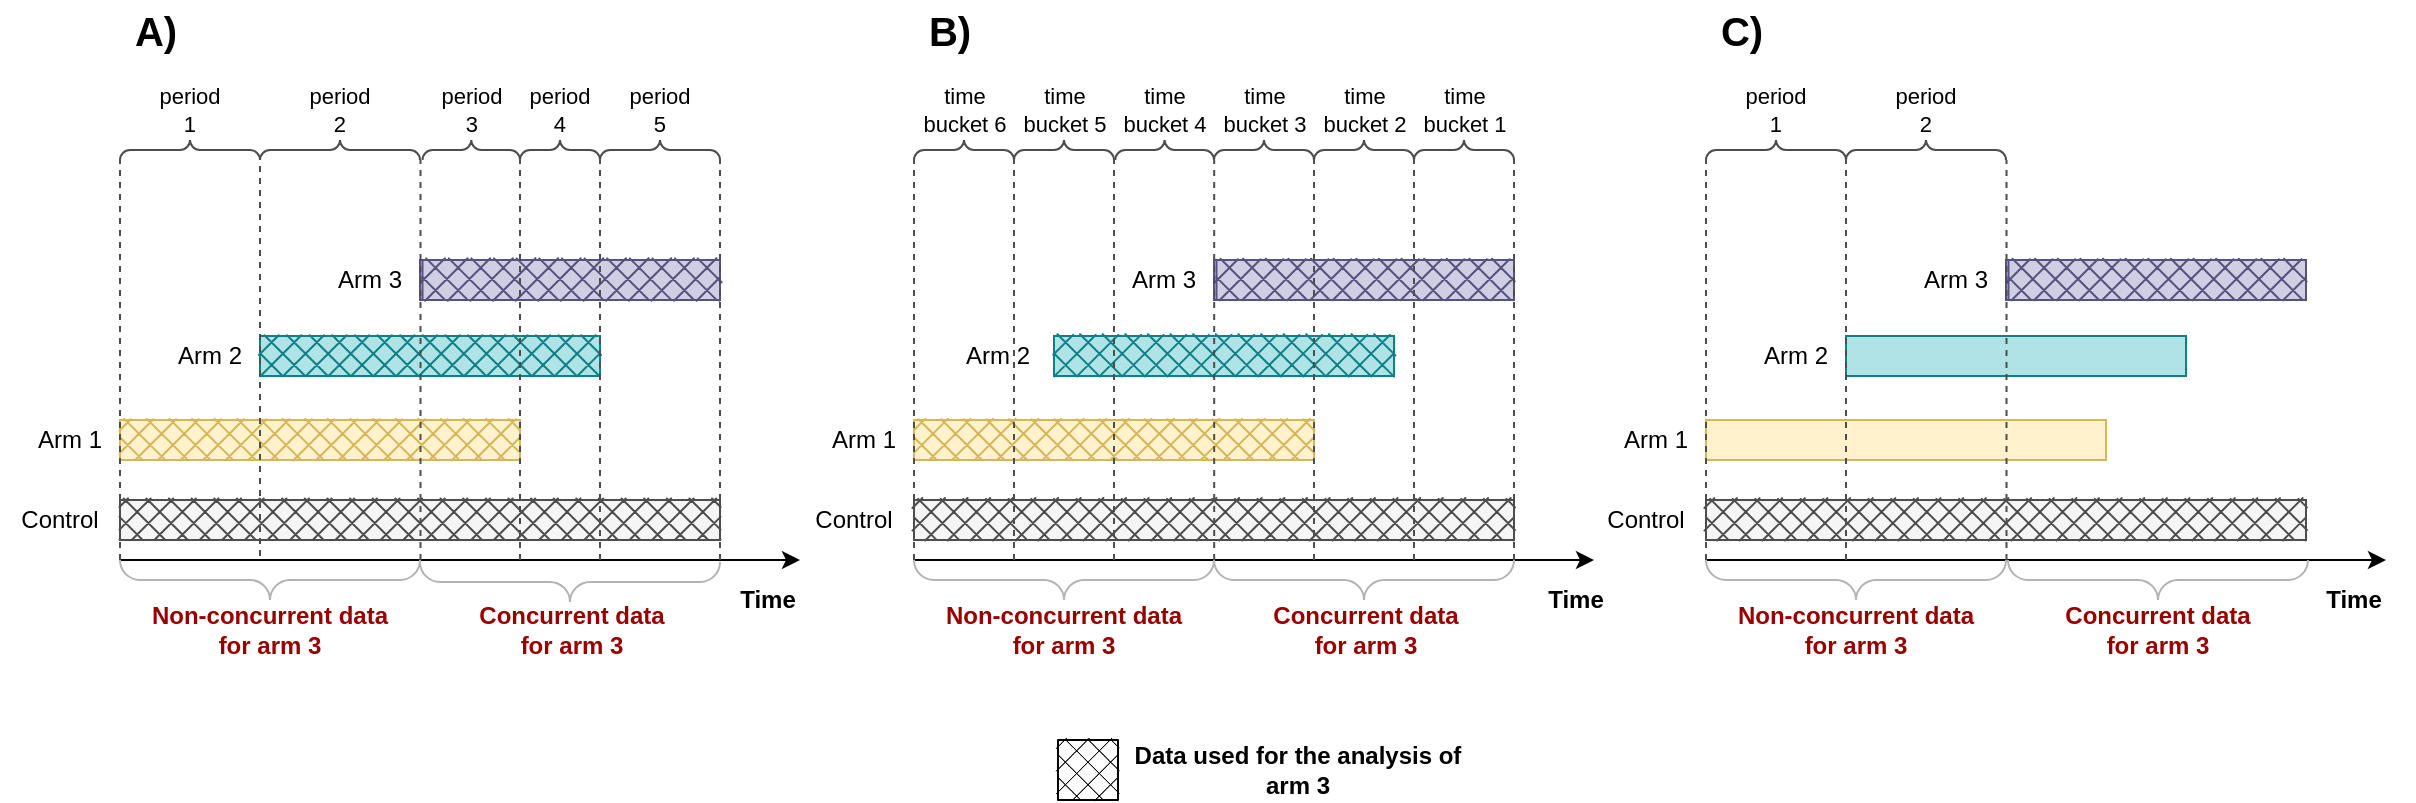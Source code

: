 <mxfile version="22.1.21" type="device">
  <diagram name="Seite-1" id="Pbf81rPbr8IXg5EnhKvV">
    <mxGraphModel dx="691" dy="380" grid="1" gridSize="10" guides="1" tooltips="1" connect="1" arrows="1" fold="1" page="1" pageScale="1" pageWidth="827" pageHeight="1169" math="0" shadow="0">
      <root>
        <mxCell id="0" />
        <mxCell id="1" parent="0" />
        <mxCell id="Y2xVMp4MkkQPzRskuGpE-1" value="" style="endArrow=classic;html=1;rounded=0;strokeColor=#000000;" parent="1" edge="1">
          <mxGeometry width="50" height="50" relative="1" as="geometry">
            <mxPoint x="80" y="680" as="sourcePoint" />
            <mxPoint x="420" y="680" as="targetPoint" />
          </mxGeometry>
        </mxCell>
        <mxCell id="Y2xVMp4MkkQPzRskuGpE-2" value="&lt;font&gt;&lt;b&gt;Time&lt;/b&gt;&lt;/font&gt;" style="text;html=1;strokeColor=none;fillColor=none;align=center;verticalAlign=middle;whiteSpace=wrap;rounded=0;fontColor=#000000;" parent="1" vertex="1">
          <mxGeometry x="374" y="690" width="60" height="20" as="geometry" />
        </mxCell>
        <mxCell id="Y2xVMp4MkkQPzRskuGpE-3" value="" style="rounded=0;whiteSpace=wrap;html=1;fontColor=#333333;fillColor=#f5f5f5;strokeColor=#666666;" parent="1" vertex="1">
          <mxGeometry x="80" y="650" width="300" height="20" as="geometry" />
        </mxCell>
        <mxCell id="Y2xVMp4MkkQPzRskuGpE-6" value="" style="rounded=0;whiteSpace=wrap;html=1;strokeWidth=1;fillWeight=1;hachureGap=8;hachureAngle=45;fillColor=#4D4D4D;sketch=1;shadow=0;fontColor=#111D4F;strokeColor=#4D4D4D;sketchStyle=rough;resizeWidth=0;allowArrows=1;imageAspect=1;jiggle=0;fillStyle=cross-hatch;" parent="1" vertex="1">
          <mxGeometry x="80" y="650" width="300" height="20" as="geometry" />
        </mxCell>
        <mxCell id="Y2xVMp4MkkQPzRskuGpE-7" value="" style="rounded=0;whiteSpace=wrap;html=1;shadow=0;sketch=0;fillColor=#fff2cc;strokeColor=#d6b656;" parent="1" vertex="1">
          <mxGeometry x="80" y="610" width="200" height="20" as="geometry" />
        </mxCell>
        <mxCell id="Y2xVMp4MkkQPzRskuGpE-9" value="" style="rounded=0;whiteSpace=wrap;html=1;shadow=0;sketch=0;fillColor=#b0e3e6;strokeColor=#0e8088;" parent="1" vertex="1">
          <mxGeometry x="150" y="568" width="170" height="20" as="geometry" />
        </mxCell>
        <mxCell id="Y2xVMp4MkkQPzRskuGpE-11" value="" style="rounded=0;whiteSpace=wrap;html=1;shadow=0;sketch=0;fillColor=#d0cee2;strokeColor=#56517e;" parent="1" vertex="1">
          <mxGeometry x="230" y="530" width="150" height="20" as="geometry" />
        </mxCell>
        <mxCell id="Y2xVMp4MkkQPzRskuGpE-13" value="" style="rounded=0;whiteSpace=wrap;html=1;strokeWidth=1;fillWeight=1;hachureGap=8;hachureAngle=45;fillColor=#56517E;sketch=1;shadow=0;strokeColor=#56517E;fontColor=#111D4F;fillStyle=cross-hatch;jiggle=0;" parent="1" vertex="1">
          <mxGeometry x="231.25" y="530" width="148.75" height="20" as="geometry" />
        </mxCell>
        <mxCell id="Y2xVMp4MkkQPzRskuGpE-14" value="Control" style="text;html=1;strokeColor=none;fillColor=none;align=center;verticalAlign=middle;whiteSpace=wrap;rounded=0;fontColor=#000000;" parent="1" vertex="1">
          <mxGeometry x="20" y="645" width="60" height="30" as="geometry" />
        </mxCell>
        <mxCell id="Y2xVMp4MkkQPzRskuGpE-15" value="Arm 1" style="text;html=1;strokeColor=none;fillColor=none;align=center;verticalAlign=middle;whiteSpace=wrap;rounded=0;fontColor=#000000;" parent="1" vertex="1">
          <mxGeometry x="30" y="605" width="50" height="30" as="geometry" />
        </mxCell>
        <mxCell id="Y2xVMp4MkkQPzRskuGpE-16" value="Arm 2" style="text;html=1;strokeColor=none;fillColor=none;align=center;verticalAlign=middle;whiteSpace=wrap;rounded=0;fontColor=#000000;" parent="1" vertex="1">
          <mxGeometry x="100" y="563" width="50" height="30" as="geometry" />
        </mxCell>
        <mxCell id="Y2xVMp4MkkQPzRskuGpE-17" value="Arm 3" style="text;html=1;strokeColor=none;fillColor=none;align=center;verticalAlign=middle;whiteSpace=wrap;rounded=0;fontColor=#000000;" parent="1" vertex="1">
          <mxGeometry x="180" y="525" width="50" height="30" as="geometry" />
        </mxCell>
        <mxCell id="Y2xVMp4MkkQPzRskuGpE-22" value="" style="verticalLabelPosition=bottom;shadow=0;dashed=0;align=center;html=1;verticalAlign=top;strokeWidth=1;shape=mxgraph.mockup.markup.curlyBrace;strokeColor=#4D4D4D;rounded=0;fontColor=#4D4D4D;fillColor=#4D4D4D;" parent="1" vertex="1">
          <mxGeometry x="80" y="470" width="70" height="10" as="geometry" />
        </mxCell>
        <mxCell id="Y2xVMp4MkkQPzRskuGpE-23" value="" style="verticalLabelPosition=bottom;shadow=0;dashed=0;align=center;html=1;verticalAlign=top;strokeWidth=1;shape=mxgraph.mockup.markup.curlyBrace;strokeColor=#4D4D4D;rounded=0;fontColor=#4D4D4D;fillColor=#4D4D4D;" parent="1" vertex="1">
          <mxGeometry x="150" y="470" width="80" height="10" as="geometry" />
        </mxCell>
        <mxCell id="Y2xVMp4MkkQPzRskuGpE-24" value="" style="verticalLabelPosition=bottom;shadow=0;dashed=0;align=center;html=1;verticalAlign=top;strokeWidth=1;shape=mxgraph.mockup.markup.curlyBrace;strokeColor=#4D4D4D;rounded=0;fontColor=#4D4D4D;fillColor=#4D4D4D;" parent="1" vertex="1">
          <mxGeometry x="231.25" y="470" width="48.75" height="10" as="geometry" />
        </mxCell>
        <mxCell id="Y2xVMp4MkkQPzRskuGpE-25" value="" style="verticalLabelPosition=bottom;shadow=0;dashed=0;align=center;html=1;verticalAlign=top;strokeWidth=1;shape=mxgraph.mockup.markup.curlyBrace;strokeColor=#4D4D4D;rounded=0;fontColor=#4D4D4D;fillColor=#4D4D4D;" parent="1" vertex="1">
          <mxGeometry x="280" y="470" width="40" height="10" as="geometry" />
        </mxCell>
        <mxCell id="Y2xVMp4MkkQPzRskuGpE-26" value="" style="verticalLabelPosition=bottom;shadow=0;dashed=0;align=center;html=1;verticalAlign=top;strokeWidth=1;shape=mxgraph.mockup.markup.curlyBrace;strokeColor=#4D4D4D;rounded=0;fontColor=#4D4D4D;fillColor=#4D4D4D;" parent="1" vertex="1">
          <mxGeometry x="320" y="470" width="60" height="10" as="geometry" />
        </mxCell>
        <mxCell id="Y2xVMp4MkkQPzRskuGpE-29" value="period&lt;br&gt;1" style="text;html=1;strokeColor=none;fillColor=none;align=center;verticalAlign=middle;whiteSpace=wrap;rounded=0;fontColor=#000000;fontSize=11;" parent="1" vertex="1">
          <mxGeometry x="85" y="440" width="60" height="30" as="geometry" />
        </mxCell>
        <mxCell id="Y2xVMp4MkkQPzRskuGpE-30" value="period&lt;br&gt;2" style="text;html=1;strokeColor=none;fillColor=none;align=center;verticalAlign=middle;whiteSpace=wrap;rounded=0;fontColor=#000000;fontSize=11;" parent="1" vertex="1">
          <mxGeometry x="160" y="440" width="60" height="30" as="geometry" />
        </mxCell>
        <mxCell id="Y2xVMp4MkkQPzRskuGpE-31" value="period&lt;br&gt;3" style="text;html=1;strokeColor=none;fillColor=none;align=center;verticalAlign=middle;whiteSpace=wrap;rounded=0;fontColor=#000000;fontSize=11;" parent="1" vertex="1">
          <mxGeometry x="225.63" y="440" width="60" height="30" as="geometry" />
        </mxCell>
        <mxCell id="Y2xVMp4MkkQPzRskuGpE-32" value="period&lt;br&gt;4" style="text;html=1;strokeColor=none;fillColor=none;align=center;verticalAlign=middle;whiteSpace=wrap;rounded=0;fontColor=#000000;fontSize=11;" parent="1" vertex="1">
          <mxGeometry x="270" y="440" width="60" height="30" as="geometry" />
        </mxCell>
        <mxCell id="Y2xVMp4MkkQPzRskuGpE-33" value="period&lt;br&gt;5" style="text;html=1;strokeColor=none;fillColor=none;align=center;verticalAlign=middle;whiteSpace=wrap;rounded=0;fontColor=#000000;fontSize=11;" parent="1" vertex="1">
          <mxGeometry x="320" y="440" width="60" height="30" as="geometry" />
        </mxCell>
        <mxCell id="Y2xVMp4MkkQPzRskuGpE-36" value="" style="verticalLabelPosition=bottom;shadow=0;dashed=0;align=center;html=1;verticalAlign=top;strokeWidth=1;shape=mxgraph.mockup.markup.curlyBrace;strokeColor=#B3B3B3;rounded=0;sketch=0;fontSize=11;fontColor=#CCCCCC;fillColor=#CCCCCC;rotation=-180;" parent="1" vertex="1">
          <mxGeometry x="80" y="680" width="150" height="20" as="geometry" />
        </mxCell>
        <mxCell id="Y2xVMp4MkkQPzRskuGpE-38" value="&lt;font color=&quot;#990000&quot;&gt;&lt;b&gt;Non-concurrent data for arm 3&lt;/b&gt;&lt;/font&gt;" style="text;html=1;strokeColor=none;fillColor=none;align=center;verticalAlign=middle;whiteSpace=wrap;rounded=0;fontSize=12;fontColor=#111D4F;" parent="1" vertex="1">
          <mxGeometry x="91.25" y="700" width="127.5" height="30" as="geometry" />
        </mxCell>
        <mxCell id="Y2xVMp4MkkQPzRskuGpE-39" value="&lt;font color=&quot;#990000&quot;&gt;&lt;b&gt;Concurrent data for arm 3&lt;/b&gt;&lt;/font&gt;" style="text;html=1;strokeColor=none;fillColor=none;align=center;verticalAlign=middle;whiteSpace=wrap;rounded=0;fontSize=12;fontColor=#111D4F;" parent="1" vertex="1">
          <mxGeometry x="256.88" y="700" width="97.5" height="30" as="geometry" />
        </mxCell>
        <mxCell id="Y2xVMp4MkkQPzRskuGpE-43" value="&lt;font&gt;&lt;b&gt;Data used for the analysis of arm 3&lt;/b&gt;&lt;/font&gt;" style="text;html=1;strokeColor=none;fillColor=none;align=center;verticalAlign=middle;whiteSpace=wrap;rounded=0;fontSize=12;fontColor=#000000;" parent="1" vertex="1">
          <mxGeometry x="579" y="770" width="180" height="30" as="geometry" />
        </mxCell>
        <mxCell id="Y2xVMp4MkkQPzRskuGpE-48" value="" style="rounded=0;whiteSpace=wrap;html=1;strokeWidth=1;fillWeight=-1;hachureGap=8;hachureAngle=45;fillColor=#000000;sketch=1;shadow=0;strokeColor=#000000;fontColor=#000000;fillStyle=cross-hatch;jiggle=0;" parent="1" vertex="1">
          <mxGeometry x="549" y="770" width="30" height="30" as="geometry" />
        </mxCell>
        <mxCell id="nWOyR-bEfU8NjaZkbj3d-1" value="" style="rounded=0;whiteSpace=wrap;html=1;strokeWidth=1;fillWeight=1;hachureGap=8;hachureAngle=45;fillColor=#0E8088;sketch=1;shadow=0;strokeColor=#0E8088;fontColor=#111D4F;fillStyle=cross-hatch;jiggle=0;" parent="1" vertex="1">
          <mxGeometry x="150" y="568" width="170" height="20" as="geometry" />
        </mxCell>
        <mxCell id="nWOyR-bEfU8NjaZkbj3d-3" value="" style="rounded=0;whiteSpace=wrap;html=1;strokeWidth=1;fillWeight=1;hachureGap=8;hachureAngle=45;fillColor=#D6B656;sketch=1;shadow=0;strokeColor=#D6B656;fontColor=#111D4F;fillStyle=cross-hatch;jiggle=0;" parent="1" vertex="1">
          <mxGeometry x="80" y="610" width="200" height="20" as="geometry" />
        </mxCell>
        <mxCell id="UpBqw47bed0QZ7fs-QAz-2" value="" style="endArrow=classic;html=1;rounded=0;strokeColor=#000000;" edge="1" parent="1">
          <mxGeometry width="50" height="50" relative="1" as="geometry">
            <mxPoint x="477" y="680" as="sourcePoint" />
            <mxPoint x="817" y="680" as="targetPoint" />
          </mxGeometry>
        </mxCell>
        <mxCell id="UpBqw47bed0QZ7fs-QAz-3" value="&lt;font&gt;&lt;b&gt;Time&lt;/b&gt;&lt;/font&gt;" style="text;html=1;strokeColor=none;fillColor=none;align=center;verticalAlign=middle;whiteSpace=wrap;rounded=0;fontColor=#000000;" vertex="1" parent="1">
          <mxGeometry x="778" y="690" width="60" height="20" as="geometry" />
        </mxCell>
        <mxCell id="UpBqw47bed0QZ7fs-QAz-4" value="" style="rounded=0;whiteSpace=wrap;html=1;fontColor=#333333;fillColor=#f5f5f5;strokeColor=#666666;" vertex="1" parent="1">
          <mxGeometry x="477" y="650" width="300" height="20" as="geometry" />
        </mxCell>
        <mxCell id="UpBqw47bed0QZ7fs-QAz-5" value="" style="rounded=0;whiteSpace=wrap;html=1;strokeWidth=1;fillWeight=1;hachureGap=8;hachureAngle=45;fillColor=#4D4D4D;sketch=1;shadow=0;fontColor=#111D4F;strokeColor=#4D4D4D;sketchStyle=rough;resizeWidth=0;allowArrows=1;imageAspect=1;jiggle=0;fillStyle=cross-hatch;" vertex="1" parent="1">
          <mxGeometry x="477" y="650" width="300" height="20" as="geometry" />
        </mxCell>
        <mxCell id="UpBqw47bed0QZ7fs-QAz-6" value="" style="rounded=0;whiteSpace=wrap;html=1;shadow=0;sketch=0;fillColor=#fff2cc;strokeColor=#d6b656;" vertex="1" parent="1">
          <mxGeometry x="477" y="610" width="200" height="20" as="geometry" />
        </mxCell>
        <mxCell id="UpBqw47bed0QZ7fs-QAz-7" value="" style="rounded=0;whiteSpace=wrap;html=1;shadow=0;sketch=0;fillColor=#b0e3e6;strokeColor=#0e8088;" vertex="1" parent="1">
          <mxGeometry x="547" y="568" width="170" height="20" as="geometry" />
        </mxCell>
        <mxCell id="UpBqw47bed0QZ7fs-QAz-8" value="" style="rounded=0;whiteSpace=wrap;html=1;shadow=0;sketch=0;fillColor=#d0cee2;strokeColor=#56517e;" vertex="1" parent="1">
          <mxGeometry x="627" y="530" width="150" height="20" as="geometry" />
        </mxCell>
        <mxCell id="UpBqw47bed0QZ7fs-QAz-9" value="" style="rounded=0;whiteSpace=wrap;html=1;strokeWidth=1;fillWeight=1;hachureGap=8;hachureAngle=45;fillColor=#56517E;sketch=1;shadow=0;strokeColor=#56517E;fontColor=#111D4F;fillStyle=cross-hatch;jiggle=0;" vertex="1" parent="1">
          <mxGeometry x="628.25" y="530" width="148.75" height="20" as="geometry" />
        </mxCell>
        <mxCell id="UpBqw47bed0QZ7fs-QAz-10" value="Control" style="text;html=1;strokeColor=none;fillColor=none;align=center;verticalAlign=middle;whiteSpace=wrap;rounded=0;fontColor=#000000;" vertex="1" parent="1">
          <mxGeometry x="417" y="645" width="60" height="30" as="geometry" />
        </mxCell>
        <mxCell id="UpBqw47bed0QZ7fs-QAz-11" value="Arm 1" style="text;html=1;strokeColor=none;fillColor=none;align=center;verticalAlign=middle;whiteSpace=wrap;rounded=0;fontColor=#000000;" vertex="1" parent="1">
          <mxGeometry x="427" y="605" width="50" height="30" as="geometry" />
        </mxCell>
        <mxCell id="UpBqw47bed0QZ7fs-QAz-12" value="Arm 2" style="text;html=1;strokeColor=none;fillColor=none;align=center;verticalAlign=middle;whiteSpace=wrap;rounded=0;fontColor=#000000;" vertex="1" parent="1">
          <mxGeometry x="494" y="563" width="50" height="30" as="geometry" />
        </mxCell>
        <mxCell id="UpBqw47bed0QZ7fs-QAz-13" value="Arm 3" style="text;html=1;strokeColor=none;fillColor=none;align=center;verticalAlign=middle;whiteSpace=wrap;rounded=0;fontColor=#000000;" vertex="1" parent="1">
          <mxGeometry x="577" y="525" width="50" height="30" as="geometry" />
        </mxCell>
        <mxCell id="UpBqw47bed0QZ7fs-QAz-18" value="" style="verticalLabelPosition=bottom;shadow=0;dashed=0;align=center;html=1;verticalAlign=top;strokeWidth=1;shape=mxgraph.mockup.markup.curlyBrace;strokeColor=#4D4D4D;rounded=0;fontColor=#4D4D4D;fillColor=#4D4D4D;" vertex="1" parent="1">
          <mxGeometry x="477" y="470" width="50" height="10" as="geometry" />
        </mxCell>
        <mxCell id="UpBqw47bed0QZ7fs-QAz-19" value="" style="verticalLabelPosition=bottom;shadow=0;dashed=0;align=center;html=1;verticalAlign=top;strokeWidth=1;shape=mxgraph.mockup.markup.curlyBrace;strokeColor=#4D4D4D;rounded=0;fontColor=#4D4D4D;fillColor=#4D4D4D;" vertex="1" parent="1">
          <mxGeometry x="527" y="470" width="50" height="10" as="geometry" />
        </mxCell>
        <mxCell id="UpBqw47bed0QZ7fs-QAz-20" value="" style="verticalLabelPosition=bottom;shadow=0;dashed=0;align=center;html=1;verticalAlign=top;strokeWidth=1;shape=mxgraph.mockup.markup.curlyBrace;strokeColor=#4D4D4D;rounded=0;fontColor=#4D4D4D;fillColor=#4D4D4D;" vertex="1" parent="1">
          <mxGeometry x="577.63" y="470" width="49.37" height="10" as="geometry" />
        </mxCell>
        <mxCell id="UpBqw47bed0QZ7fs-QAz-21" value="" style="verticalLabelPosition=bottom;shadow=0;dashed=0;align=center;html=1;verticalAlign=top;strokeWidth=1;shape=mxgraph.mockup.markup.curlyBrace;strokeColor=#4D4D4D;rounded=0;fontColor=#4D4D4D;fillColor=#4D4D4D;" vertex="1" parent="1">
          <mxGeometry x="627" y="470" width="50" height="10" as="geometry" />
        </mxCell>
        <mxCell id="UpBqw47bed0QZ7fs-QAz-22" value="" style="verticalLabelPosition=bottom;shadow=0;dashed=0;align=center;html=1;verticalAlign=top;strokeWidth=1;shape=mxgraph.mockup.markup.curlyBrace;strokeColor=#4D4D4D;rounded=0;fontColor=#4D4D4D;fillColor=#4D4D4D;" vertex="1" parent="1">
          <mxGeometry x="677" y="470" width="50" height="10" as="geometry" />
        </mxCell>
        <mxCell id="UpBqw47bed0QZ7fs-QAz-25" value="time bucket 1" style="text;html=1;strokeColor=none;fillColor=none;align=center;verticalAlign=middle;whiteSpace=wrap;rounded=0;fontColor=#000000;fontSize=11;" vertex="1" parent="1">
          <mxGeometry x="724.5" y="440" width="55" height="30" as="geometry" />
        </mxCell>
        <mxCell id="UpBqw47bed0QZ7fs-QAz-30" value="" style="verticalLabelPosition=bottom;shadow=0;dashed=0;align=center;html=1;verticalAlign=top;strokeWidth=1;shape=mxgraph.mockup.markup.curlyBrace;strokeColor=#B3B3B3;rounded=0;sketch=0;fontSize=11;fontColor=#CCCCCC;fillColor=#CCCCCC;rotation=-180;" vertex="1" parent="1">
          <mxGeometry x="477" y="680" width="150" height="20" as="geometry" />
        </mxCell>
        <mxCell id="UpBqw47bed0QZ7fs-QAz-32" value="&lt;font color=&quot;#990000&quot;&gt;&lt;b&gt;Non-concurrent data for arm 3&lt;/b&gt;&lt;/font&gt;" style="text;html=1;strokeColor=none;fillColor=none;align=center;verticalAlign=middle;whiteSpace=wrap;rounded=0;fontSize=12;fontColor=#111D4F;" vertex="1" parent="1">
          <mxGeometry x="488.25" y="700" width="127.5" height="30" as="geometry" />
        </mxCell>
        <mxCell id="UpBqw47bed0QZ7fs-QAz-33" value="&lt;font color=&quot;#990000&quot;&gt;&lt;b&gt;Concurrent data for arm 3&lt;/b&gt;&lt;/font&gt;" style="text;html=1;strokeColor=none;fillColor=none;align=center;verticalAlign=middle;whiteSpace=wrap;rounded=0;fontSize=12;fontColor=#111D4F;" vertex="1" parent="1">
          <mxGeometry x="653.88" y="700" width="97.5" height="30" as="geometry" />
        </mxCell>
        <mxCell id="UpBqw47bed0QZ7fs-QAz-34" value="" style="rounded=0;whiteSpace=wrap;html=1;strokeWidth=1;fillWeight=1;hachureGap=8;hachureAngle=45;fillColor=#0E8088;sketch=1;shadow=0;strokeColor=#0E8088;fontColor=#111D4F;fillStyle=cross-hatch;jiggle=0;" vertex="1" parent="1">
          <mxGeometry x="547" y="568" width="170" height="20" as="geometry" />
        </mxCell>
        <mxCell id="UpBqw47bed0QZ7fs-QAz-35" value="" style="rounded=0;whiteSpace=wrap;html=1;strokeWidth=1;fillWeight=1;hachureGap=8;hachureAngle=45;fillColor=#D6B656;sketch=1;shadow=0;strokeColor=#D6B656;fontColor=#111D4F;fillStyle=cross-hatch;jiggle=0;" vertex="1" parent="1">
          <mxGeometry x="477" y="610" width="200" height="20" as="geometry" />
        </mxCell>
        <mxCell id="UpBqw47bed0QZ7fs-QAz-37" value="" style="verticalLabelPosition=bottom;shadow=0;dashed=0;align=center;html=1;verticalAlign=top;strokeWidth=1;shape=mxgraph.mockup.markup.curlyBrace;strokeColor=#4D4D4D;rounded=0;fontColor=#4D4D4D;fillColor=#4D4D4D;" vertex="1" parent="1">
          <mxGeometry x="727" y="470" width="50" height="10" as="geometry" />
        </mxCell>
        <mxCell id="UpBqw47bed0QZ7fs-QAz-38" value="time bucket 2" style="text;html=1;strokeColor=none;fillColor=none;align=center;verticalAlign=middle;whiteSpace=wrap;rounded=0;fontColor=#000000;fontSize=11;" vertex="1" parent="1">
          <mxGeometry x="674.5" y="440" width="55" height="30" as="geometry" />
        </mxCell>
        <mxCell id="UpBqw47bed0QZ7fs-QAz-39" value="time bucket 3" style="text;html=1;strokeColor=none;fillColor=none;align=center;verticalAlign=middle;whiteSpace=wrap;rounded=0;fontColor=#000000;fontSize=11;" vertex="1" parent="1">
          <mxGeometry x="624.5" y="440" width="55" height="30" as="geometry" />
        </mxCell>
        <mxCell id="UpBqw47bed0QZ7fs-QAz-40" value="time bucket 4" style="text;html=1;strokeColor=none;fillColor=none;align=center;verticalAlign=middle;whiteSpace=wrap;rounded=0;fontColor=#000000;fontSize=11;" vertex="1" parent="1">
          <mxGeometry x="574.82" y="440" width="55" height="30" as="geometry" />
        </mxCell>
        <mxCell id="UpBqw47bed0QZ7fs-QAz-41" value="time bucket 5" style="text;html=1;strokeColor=none;fillColor=none;align=center;verticalAlign=middle;whiteSpace=wrap;rounded=0;fontColor=#000000;fontSize=11;" vertex="1" parent="1">
          <mxGeometry x="524.5" y="440" width="55" height="30" as="geometry" />
        </mxCell>
        <mxCell id="UpBqw47bed0QZ7fs-QAz-42" value="time bucket 6" style="text;html=1;strokeColor=none;fillColor=none;align=center;verticalAlign=middle;whiteSpace=wrap;rounded=0;fontColor=#000000;fontSize=11;" vertex="1" parent="1">
          <mxGeometry x="474.5" y="440" width="55" height="30" as="geometry" />
        </mxCell>
        <mxCell id="UpBqw47bed0QZ7fs-QAz-43" value="" style="endArrow=classic;html=1;rounded=0;strokeColor=#000000;" edge="1" parent="1">
          <mxGeometry width="50" height="50" relative="1" as="geometry">
            <mxPoint x="873" y="680" as="sourcePoint" />
            <mxPoint x="1213" y="680" as="targetPoint" />
          </mxGeometry>
        </mxCell>
        <mxCell id="UpBqw47bed0QZ7fs-QAz-44" value="&lt;font&gt;&lt;b&gt;Time&lt;/b&gt;&lt;/font&gt;" style="text;html=1;strokeColor=none;fillColor=none;align=center;verticalAlign=middle;whiteSpace=wrap;rounded=0;fontColor=#000000;" vertex="1" parent="1">
          <mxGeometry x="1167" y="690" width="60" height="20" as="geometry" />
        </mxCell>
        <mxCell id="UpBqw47bed0QZ7fs-QAz-45" value="" style="rounded=0;whiteSpace=wrap;html=1;fontColor=#333333;fillColor=#f5f5f5;strokeColor=#666666;" vertex="1" parent="1">
          <mxGeometry x="873" y="650" width="300" height="20" as="geometry" />
        </mxCell>
        <mxCell id="UpBqw47bed0QZ7fs-QAz-46" value="" style="rounded=0;whiteSpace=wrap;html=1;strokeWidth=1;fillWeight=1;hachureGap=8;hachureAngle=45;fillColor=#4D4D4D;sketch=1;shadow=0;fontColor=#111D4F;strokeColor=#4D4D4D;sketchStyle=rough;resizeWidth=0;allowArrows=1;imageAspect=1;jiggle=0;fillStyle=cross-hatch;" vertex="1" parent="1">
          <mxGeometry x="873" y="650" width="300" height="20" as="geometry" />
        </mxCell>
        <mxCell id="UpBqw47bed0QZ7fs-QAz-47" value="" style="rounded=0;whiteSpace=wrap;html=1;shadow=0;sketch=0;fillColor=#fff2cc;strokeColor=#d6b656;" vertex="1" parent="1">
          <mxGeometry x="873" y="610" width="200" height="20" as="geometry" />
        </mxCell>
        <mxCell id="UpBqw47bed0QZ7fs-QAz-48" value="" style="rounded=0;whiteSpace=wrap;html=1;shadow=0;sketch=0;fillColor=#b0e3e6;strokeColor=#0e8088;" vertex="1" parent="1">
          <mxGeometry x="943" y="568" width="170" height="20" as="geometry" />
        </mxCell>
        <mxCell id="UpBqw47bed0QZ7fs-QAz-49" value="" style="rounded=0;whiteSpace=wrap;html=1;shadow=0;sketch=0;fillColor=#d0cee2;strokeColor=#56517e;" vertex="1" parent="1">
          <mxGeometry x="1023" y="530" width="150" height="20" as="geometry" />
        </mxCell>
        <mxCell id="UpBqw47bed0QZ7fs-QAz-50" value="" style="rounded=0;whiteSpace=wrap;html=1;strokeWidth=1;fillWeight=1;hachureGap=8;hachureAngle=45;fillColor=#56517E;sketch=1;shadow=0;strokeColor=#56517E;fontColor=#111D4F;fillStyle=cross-hatch;jiggle=0;" vertex="1" parent="1">
          <mxGeometry x="1024.25" y="530" width="148.75" height="20" as="geometry" />
        </mxCell>
        <mxCell id="UpBqw47bed0QZ7fs-QAz-51" value="Control" style="text;html=1;strokeColor=none;fillColor=none;align=center;verticalAlign=middle;whiteSpace=wrap;rounded=0;fontColor=#000000;" vertex="1" parent="1">
          <mxGeometry x="813" y="645" width="60" height="30" as="geometry" />
        </mxCell>
        <mxCell id="UpBqw47bed0QZ7fs-QAz-52" value="Arm 1" style="text;html=1;strokeColor=none;fillColor=none;align=center;verticalAlign=middle;whiteSpace=wrap;rounded=0;fontColor=#000000;" vertex="1" parent="1">
          <mxGeometry x="823" y="605" width="50" height="30" as="geometry" />
        </mxCell>
        <mxCell id="UpBqw47bed0QZ7fs-QAz-53" value="Arm 2" style="text;html=1;strokeColor=none;fillColor=none;align=center;verticalAlign=middle;whiteSpace=wrap;rounded=0;fontColor=#000000;" vertex="1" parent="1">
          <mxGeometry x="893" y="563" width="50" height="30" as="geometry" />
        </mxCell>
        <mxCell id="UpBqw47bed0QZ7fs-QAz-54" value="Arm 3" style="text;html=1;strokeColor=none;fillColor=none;align=center;verticalAlign=middle;whiteSpace=wrap;rounded=0;fontColor=#000000;" vertex="1" parent="1">
          <mxGeometry x="973" y="525" width="50" height="30" as="geometry" />
        </mxCell>
        <mxCell id="UpBqw47bed0QZ7fs-QAz-55" value="" style="endArrow=none;dashed=1;html=1;rounded=0;strokeColor=#4D4D4D;fontColor=#111D4F;" edge="1" parent="1">
          <mxGeometry width="50" height="50" relative="1" as="geometry">
            <mxPoint x="943" y="680" as="sourcePoint" />
            <mxPoint x="943" y="480" as="targetPoint" />
          </mxGeometry>
        </mxCell>
        <mxCell id="UpBqw47bed0QZ7fs-QAz-56" value="" style="endArrow=none;dashed=1;html=1;rounded=0;strokeColor=#4D4D4D;fontColor=#111D4F;" edge="1" parent="1">
          <mxGeometry width="50" height="50" relative="1" as="geometry">
            <mxPoint x="1023.25" y="680" as="sourcePoint" />
            <mxPoint x="1023.25" y="480" as="targetPoint" />
          </mxGeometry>
        </mxCell>
        <mxCell id="UpBqw47bed0QZ7fs-QAz-59" value="" style="verticalLabelPosition=bottom;shadow=0;dashed=0;align=center;html=1;verticalAlign=top;strokeWidth=1;shape=mxgraph.mockup.markup.curlyBrace;strokeColor=#4D4D4D;rounded=0;fontColor=#4D4D4D;fillColor=#4D4D4D;" vertex="1" parent="1">
          <mxGeometry x="873" y="470" width="70" height="10" as="geometry" />
        </mxCell>
        <mxCell id="UpBqw47bed0QZ7fs-QAz-60" value="" style="verticalLabelPosition=bottom;shadow=0;dashed=0;align=center;html=1;verticalAlign=top;strokeWidth=1;shape=mxgraph.mockup.markup.curlyBrace;strokeColor=#4D4D4D;rounded=0;fontColor=#4D4D4D;fillColor=#4D4D4D;" vertex="1" parent="1">
          <mxGeometry x="943" y="470" width="80" height="10" as="geometry" />
        </mxCell>
        <mxCell id="UpBqw47bed0QZ7fs-QAz-65" value="" style="endArrow=none;dashed=1;html=1;rounded=0;strokeColor=#4D4D4D;fontColor=#111D4F;" edge="1" parent="1">
          <mxGeometry width="50" height="50" relative="1" as="geometry">
            <mxPoint x="873" y="680" as="sourcePoint" />
            <mxPoint x="873" y="480" as="targetPoint" />
          </mxGeometry>
        </mxCell>
        <mxCell id="UpBqw47bed0QZ7fs-QAz-66" value="period&lt;br&gt;1" style="text;html=1;strokeColor=none;fillColor=none;align=center;verticalAlign=middle;whiteSpace=wrap;rounded=0;fontColor=#000000;fontSize=11;" vertex="1" parent="1">
          <mxGeometry x="878" y="440" width="60" height="30" as="geometry" />
        </mxCell>
        <mxCell id="UpBqw47bed0QZ7fs-QAz-67" value="period&lt;br&gt;2" style="text;html=1;strokeColor=none;fillColor=none;align=center;verticalAlign=middle;whiteSpace=wrap;rounded=0;fontColor=#000000;fontSize=11;" vertex="1" parent="1">
          <mxGeometry x="953" y="440" width="60" height="30" as="geometry" />
        </mxCell>
        <mxCell id="UpBqw47bed0QZ7fs-QAz-71" value="" style="verticalLabelPosition=bottom;shadow=0;dashed=0;align=center;html=1;verticalAlign=top;strokeWidth=1;shape=mxgraph.mockup.markup.curlyBrace;strokeColor=#B3B3B3;rounded=0;sketch=0;fontSize=11;fontColor=#CCCCCC;fillColor=#CCCCCC;rotation=-180;" vertex="1" parent="1">
          <mxGeometry x="873" y="680" width="150" height="20" as="geometry" />
        </mxCell>
        <mxCell id="UpBqw47bed0QZ7fs-QAz-73" value="&lt;font color=&quot;#990000&quot;&gt;&lt;b&gt;Non-concurrent data for arm 3&lt;/b&gt;&lt;/font&gt;" style="text;html=1;strokeColor=none;fillColor=none;align=center;verticalAlign=middle;whiteSpace=wrap;rounded=0;fontSize=12;fontColor=#111D4F;" vertex="1" parent="1">
          <mxGeometry x="884.25" y="700" width="127.5" height="30" as="geometry" />
        </mxCell>
        <mxCell id="UpBqw47bed0QZ7fs-QAz-74" value="&lt;font color=&quot;#990000&quot;&gt;&lt;b&gt;Concurrent data for arm 3&lt;/b&gt;&lt;/font&gt;" style="text;html=1;strokeColor=none;fillColor=none;align=center;verticalAlign=middle;whiteSpace=wrap;rounded=0;fontSize=12;fontColor=#111D4F;" vertex="1" parent="1">
          <mxGeometry x="1049.88" y="700" width="97.5" height="30" as="geometry" />
        </mxCell>
        <mxCell id="UpBqw47bed0QZ7fs-QAz-77" value="" style="verticalLabelPosition=bottom;shadow=0;dashed=0;align=center;html=1;verticalAlign=top;strokeWidth=1;shape=mxgraph.mockup.markup.curlyBrace;strokeColor=#B3B3B3;rounded=0;sketch=0;fontSize=11;fontColor=#CCCCCC;fillColor=#CCCCCC;rotation=-180;" vertex="1" parent="1">
          <mxGeometry x="230" y="681" width="150" height="20" as="geometry" />
        </mxCell>
        <mxCell id="UpBqw47bed0QZ7fs-QAz-78" value="" style="verticalLabelPosition=bottom;shadow=0;dashed=0;align=center;html=1;verticalAlign=top;strokeWidth=1;shape=mxgraph.mockup.markup.curlyBrace;strokeColor=#B3B3B3;rounded=0;sketch=0;fontSize=11;fontColor=#CCCCCC;fillColor=#CCCCCC;rotation=-180;" vertex="1" parent="1">
          <mxGeometry x="627" y="680" width="150" height="20" as="geometry" />
        </mxCell>
        <mxCell id="UpBqw47bed0QZ7fs-QAz-79" value="" style="verticalLabelPosition=bottom;shadow=0;dashed=0;align=center;html=1;verticalAlign=top;strokeWidth=1;shape=mxgraph.mockup.markup.curlyBrace;strokeColor=#B3B3B3;rounded=0;sketch=0;fontSize=11;fontColor=#CCCCCC;fillColor=#CCCCCC;rotation=-180;" vertex="1" parent="1">
          <mxGeometry x="1024" y="680" width="150" height="20" as="geometry" />
        </mxCell>
        <mxCell id="Y2xVMp4MkkQPzRskuGpE-18" value="" style="endArrow=none;dashed=1;html=1;rounded=0;strokeColor=#4D4D4D;fontColor=#111D4F;" parent="1" edge="1">
          <mxGeometry width="50" height="50" relative="1" as="geometry">
            <mxPoint x="150" y="678" as="sourcePoint" />
            <mxPoint x="150" y="478" as="targetPoint" />
          </mxGeometry>
        </mxCell>
        <mxCell id="Y2xVMp4MkkQPzRskuGpE-28" value="" style="endArrow=none;dashed=1;html=1;rounded=0;strokeColor=#4D4D4D;fontColor=#111D4F;" parent="1" edge="1">
          <mxGeometry width="50" height="50" relative="1" as="geometry">
            <mxPoint x="80" y="680" as="sourcePoint" />
            <mxPoint x="80" y="480" as="targetPoint" />
          </mxGeometry>
        </mxCell>
        <mxCell id="Y2xVMp4MkkQPzRskuGpE-19" value="" style="endArrow=none;dashed=1;html=1;rounded=0;strokeColor=#4D4D4D;fontColor=#111D4F;" parent="1" edge="1">
          <mxGeometry width="50" height="50" relative="1" as="geometry">
            <mxPoint x="230.25" y="680" as="sourcePoint" />
            <mxPoint x="230.25" y="480" as="targetPoint" />
          </mxGeometry>
        </mxCell>
        <mxCell id="Y2xVMp4MkkQPzRskuGpE-20" value="" style="endArrow=none;dashed=1;html=1;rounded=0;strokeColor=#4D4D4D;fontColor=#111D4F;" parent="1" edge="1">
          <mxGeometry width="50" height="50" relative="1" as="geometry">
            <mxPoint x="280.0" y="680" as="sourcePoint" />
            <mxPoint x="280.0" y="480" as="targetPoint" />
          </mxGeometry>
        </mxCell>
        <mxCell id="Y2xVMp4MkkQPzRskuGpE-21" value="" style="endArrow=none;dashed=1;html=1;rounded=0;strokeColor=#4D4D4D;fontColor=#111D4F;" parent="1" edge="1">
          <mxGeometry width="50" height="50" relative="1" as="geometry">
            <mxPoint x="320" y="680" as="sourcePoint" />
            <mxPoint x="320" y="480" as="targetPoint" />
          </mxGeometry>
        </mxCell>
        <mxCell id="Y2xVMp4MkkQPzRskuGpE-27" value="" style="endArrow=none;dashed=1;html=1;rounded=0;strokeColor=#4D4D4D;fontColor=#111D4F;" parent="1" edge="1">
          <mxGeometry width="50" height="50" relative="1" as="geometry">
            <mxPoint x="380" y="680" as="sourcePoint" />
            <mxPoint x="380" y="480" as="targetPoint" />
          </mxGeometry>
        </mxCell>
        <mxCell id="UpBqw47bed0QZ7fs-QAz-24" value="" style="endArrow=none;dashed=1;html=1;rounded=0;strokeColor=#4D4D4D;fontColor=#111D4F;" edge="1" parent="1">
          <mxGeometry width="50" height="50" relative="1" as="geometry">
            <mxPoint x="477" y="680" as="sourcePoint" />
            <mxPoint x="477" y="480" as="targetPoint" />
          </mxGeometry>
        </mxCell>
        <mxCell id="UpBqw47bed0QZ7fs-QAz-14" value="" style="endArrow=none;dashed=1;html=1;rounded=0;strokeColor=#4D4D4D;fontColor=#111D4F;" edge="1" parent="1">
          <mxGeometry width="50" height="50" relative="1" as="geometry">
            <mxPoint x="527" y="680" as="sourcePoint" />
            <mxPoint x="527" y="480" as="targetPoint" />
          </mxGeometry>
        </mxCell>
        <mxCell id="UpBqw47bed0QZ7fs-QAz-15" value="" style="endArrow=none;dashed=1;html=1;rounded=0;strokeColor=#4D4D4D;fontColor=#111D4F;" edge="1" parent="1">
          <mxGeometry width="50" height="50" relative="1" as="geometry">
            <mxPoint x="577" y="680" as="sourcePoint" />
            <mxPoint x="577" y="480" as="targetPoint" />
          </mxGeometry>
        </mxCell>
        <mxCell id="UpBqw47bed0QZ7fs-QAz-16" value="" style="endArrow=none;dashed=1;html=1;rounded=0;strokeColor=#4D4D4D;fontColor=#111D4F;" edge="1" parent="1">
          <mxGeometry width="50" height="50" relative="1" as="geometry">
            <mxPoint x="627.09" y="680" as="sourcePoint" />
            <mxPoint x="627.09" y="480" as="targetPoint" />
          </mxGeometry>
        </mxCell>
        <mxCell id="UpBqw47bed0QZ7fs-QAz-17" value="" style="endArrow=none;dashed=1;html=1;rounded=0;strokeColor=#4D4D4D;fontColor=#111D4F;" edge="1" parent="1">
          <mxGeometry width="50" height="50" relative="1" as="geometry">
            <mxPoint x="677" y="680" as="sourcePoint" />
            <mxPoint x="677" y="480" as="targetPoint" />
          </mxGeometry>
        </mxCell>
        <mxCell id="UpBqw47bed0QZ7fs-QAz-36" value="" style="endArrow=none;dashed=1;html=1;rounded=0;strokeColor=#4D4D4D;fontColor=#111D4F;" edge="1" parent="1">
          <mxGeometry width="50" height="50" relative="1" as="geometry">
            <mxPoint x="727" y="680" as="sourcePoint" />
            <mxPoint x="727" y="480" as="targetPoint" />
          </mxGeometry>
        </mxCell>
        <mxCell id="UpBqw47bed0QZ7fs-QAz-23" value="" style="endArrow=none;dashed=1;html=1;rounded=0;strokeColor=#4D4D4D;fontColor=#111D4F;" edge="1" parent="1">
          <mxGeometry width="50" height="50" relative="1" as="geometry">
            <mxPoint x="777" y="680" as="sourcePoint" />
            <mxPoint x="777" y="480" as="targetPoint" />
          </mxGeometry>
        </mxCell>
        <mxCell id="UpBqw47bed0QZ7fs-QAz-82" value="&lt;font size=&quot;1&quot;&gt;&lt;b style=&quot;font-size: 20px;&quot;&gt;A)&lt;/b&gt;&lt;/font&gt;" style="text;html=1;strokeColor=none;fillColor=none;align=center;verticalAlign=middle;whiteSpace=wrap;rounded=0;fontSize=12;fontColor=#000000;" vertex="1" parent="1">
          <mxGeometry x="80" y="400" width="35.5" height="30" as="geometry" />
        </mxCell>
        <mxCell id="UpBqw47bed0QZ7fs-QAz-83" value="&lt;font size=&quot;1&quot;&gt;&lt;b style=&quot;font-size: 20px;&quot;&gt;B)&lt;/b&gt;&lt;/font&gt;" style="text;html=1;strokeColor=none;fillColor=none;align=center;verticalAlign=middle;whiteSpace=wrap;rounded=0;fontSize=12;fontColor=#000000;" vertex="1" parent="1">
          <mxGeometry x="477" y="400" width="35.5" height="30" as="geometry" />
        </mxCell>
        <mxCell id="UpBqw47bed0QZ7fs-QAz-84" value="&lt;font size=&quot;1&quot;&gt;&lt;b style=&quot;font-size: 20px;&quot;&gt;C)&lt;/b&gt;&lt;/font&gt;" style="text;html=1;strokeColor=none;fillColor=none;align=center;verticalAlign=middle;whiteSpace=wrap;rounded=0;fontSize=12;fontColor=#000000;" vertex="1" parent="1">
          <mxGeometry x="873" y="400" width="35.5" height="30" as="geometry" />
        </mxCell>
      </root>
    </mxGraphModel>
  </diagram>
</mxfile>
